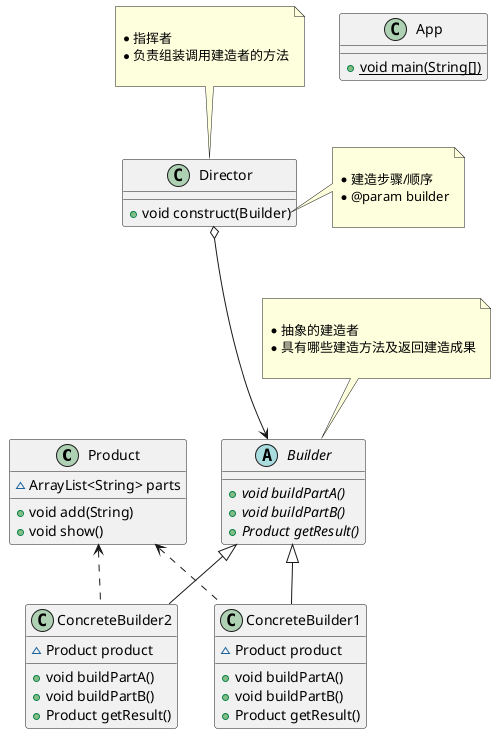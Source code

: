@startuml
class Product {
~ ArrayList<String> parts
+ void add(String)
+ void show()
}
abstract class Builder {
+ {abstract}void buildPartA()
+ {abstract}void buildPartB()
+ {abstract}Product getResult()
}
note top of Builder

 * 抽象的建造者
 * 具有哪些建造方法及返回建造成果
 
end note

class Director {
+ void construct(Builder)
}
note top of Director

 * 指挥者
 * 负责组装调用建造者的方法
 
end note
note right of Director::construct(Builder)

     * 建造步骤/顺序
     * @param builder
     
end note

class App {
+ {static} void main(String[])
}
class ConcreteBuilder2 {
~ Product product
+ void buildPartA()
+ void buildPartB()
+ Product getResult()
}
class ConcreteBuilder1 {
~ Product product
+ void buildPartA()
+ void buildPartB()
+ Product getResult()
}

Director o---> Builder
Builder <|-- ConcreteBuilder2
Builder <|-- ConcreteBuilder1

Product <.. ConcreteBuilder1
Product <.. ConcreteBuilder2
@enduml